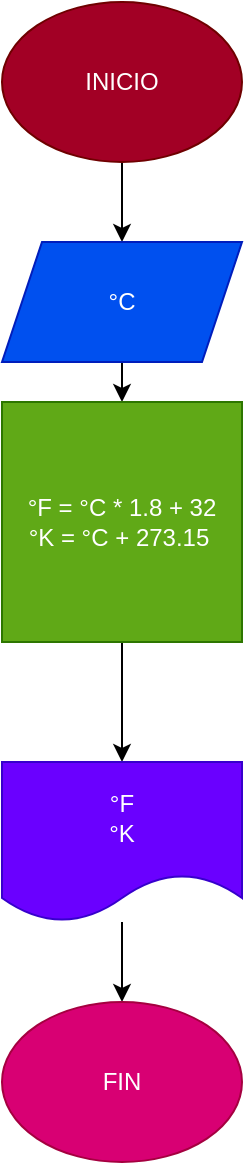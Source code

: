 <mxfile>
    <diagram id="-PafsvXQVxXvdCgmIvP6" name="Página-1">
        <mxGraphModel dx="935" dy="383" grid="1" gridSize="10" guides="1" tooltips="1" connect="1" arrows="1" fold="1" page="1" pageScale="1" pageWidth="1169" pageHeight="827" math="0" shadow="0">
            <root>
                <mxCell id="0"/>
                <mxCell id="1" parent="0"/>
                <mxCell id="7" value="" style="edgeStyle=none;html=1;" edge="1" parent="1" source="2" target="3">
                    <mxGeometry relative="1" as="geometry"/>
                </mxCell>
                <mxCell id="2" value="INICIO" style="ellipse;whiteSpace=wrap;html=1;fillColor=#a20025;fontColor=#ffffff;strokeColor=#6F0000;" vertex="1" parent="1">
                    <mxGeometry x="370" y="80" width="120" height="80" as="geometry"/>
                </mxCell>
                <mxCell id="8" value="" style="edgeStyle=none;html=1;" edge="1" parent="1" source="3" target="4">
                    <mxGeometry relative="1" as="geometry"/>
                </mxCell>
                <mxCell id="3" value="°C" style="shape=parallelogram;perimeter=parallelogramPerimeter;whiteSpace=wrap;html=1;fixedSize=1;fillColor=#0050ef;fontColor=#ffffff;strokeColor=#001DBC;" vertex="1" parent="1">
                    <mxGeometry x="370" y="200" width="120" height="60" as="geometry"/>
                </mxCell>
                <mxCell id="10" value="" style="edgeStyle=none;html=1;" edge="1" parent="1" source="4" target="5">
                    <mxGeometry relative="1" as="geometry"/>
                </mxCell>
                <mxCell id="4" value="°F = °C * 1.8 + 32&lt;br&gt;&amp;nbsp; °K = °C + 273.15&lt;span style=&quot;white-space: pre;&quot;&gt;&#9;&lt;/span&gt;" style="whiteSpace=wrap;html=1;aspect=fixed;fillColor=#60a917;fontColor=#ffffff;strokeColor=#2D7600;" vertex="1" parent="1">
                    <mxGeometry x="370" y="280" width="120" height="120" as="geometry"/>
                </mxCell>
                <mxCell id="12" value="" style="edgeStyle=none;html=1;" edge="1" parent="1" source="5" target="11">
                    <mxGeometry relative="1" as="geometry"/>
                </mxCell>
                <mxCell id="5" value="°F&lt;br&gt;°K" style="shape=document;whiteSpace=wrap;html=1;boundedLbl=1;fillColor=#6a00ff;fontColor=#ffffff;strokeColor=#3700CC;" vertex="1" parent="1">
                    <mxGeometry x="370" y="460" width="120" height="80" as="geometry"/>
                </mxCell>
                <mxCell id="11" value="FIN" style="ellipse;whiteSpace=wrap;html=1;fillColor=#d80073;fontColor=#ffffff;strokeColor=#A50040;" vertex="1" parent="1">
                    <mxGeometry x="370" y="580" width="120" height="80" as="geometry"/>
                </mxCell>
            </root>
        </mxGraphModel>
    </diagram>
</mxfile>